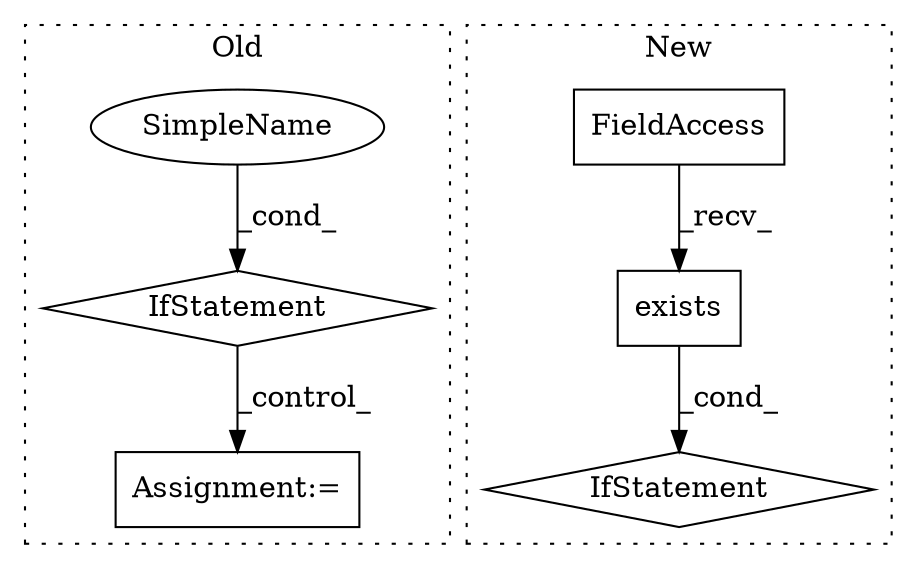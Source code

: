 digraph G {
subgraph cluster0 {
1 [label="IfStatement" a="25" s="2790,2811" l="4,2" shape="diamond"];
5 [label="Assignment:=" a="7" s="2832" l="1" shape="box"];
6 [label="SimpleName" a="42" s="" l="" shape="ellipse"];
label = "Old";
style="dotted";
}
subgraph cluster1 {
2 [label="exists" a="32" s="874,888" l="7,1" shape="box"];
3 [label="IfStatement" a="25" s="862,889" l="4,2" shape="diamond"];
4 [label="FieldAccess" a="22" s="866" l="7" shape="box"];
label = "New";
style="dotted";
}
1 -> 5 [label="_control_"];
2 -> 3 [label="_cond_"];
4 -> 2 [label="_recv_"];
6 -> 1 [label="_cond_"];
}